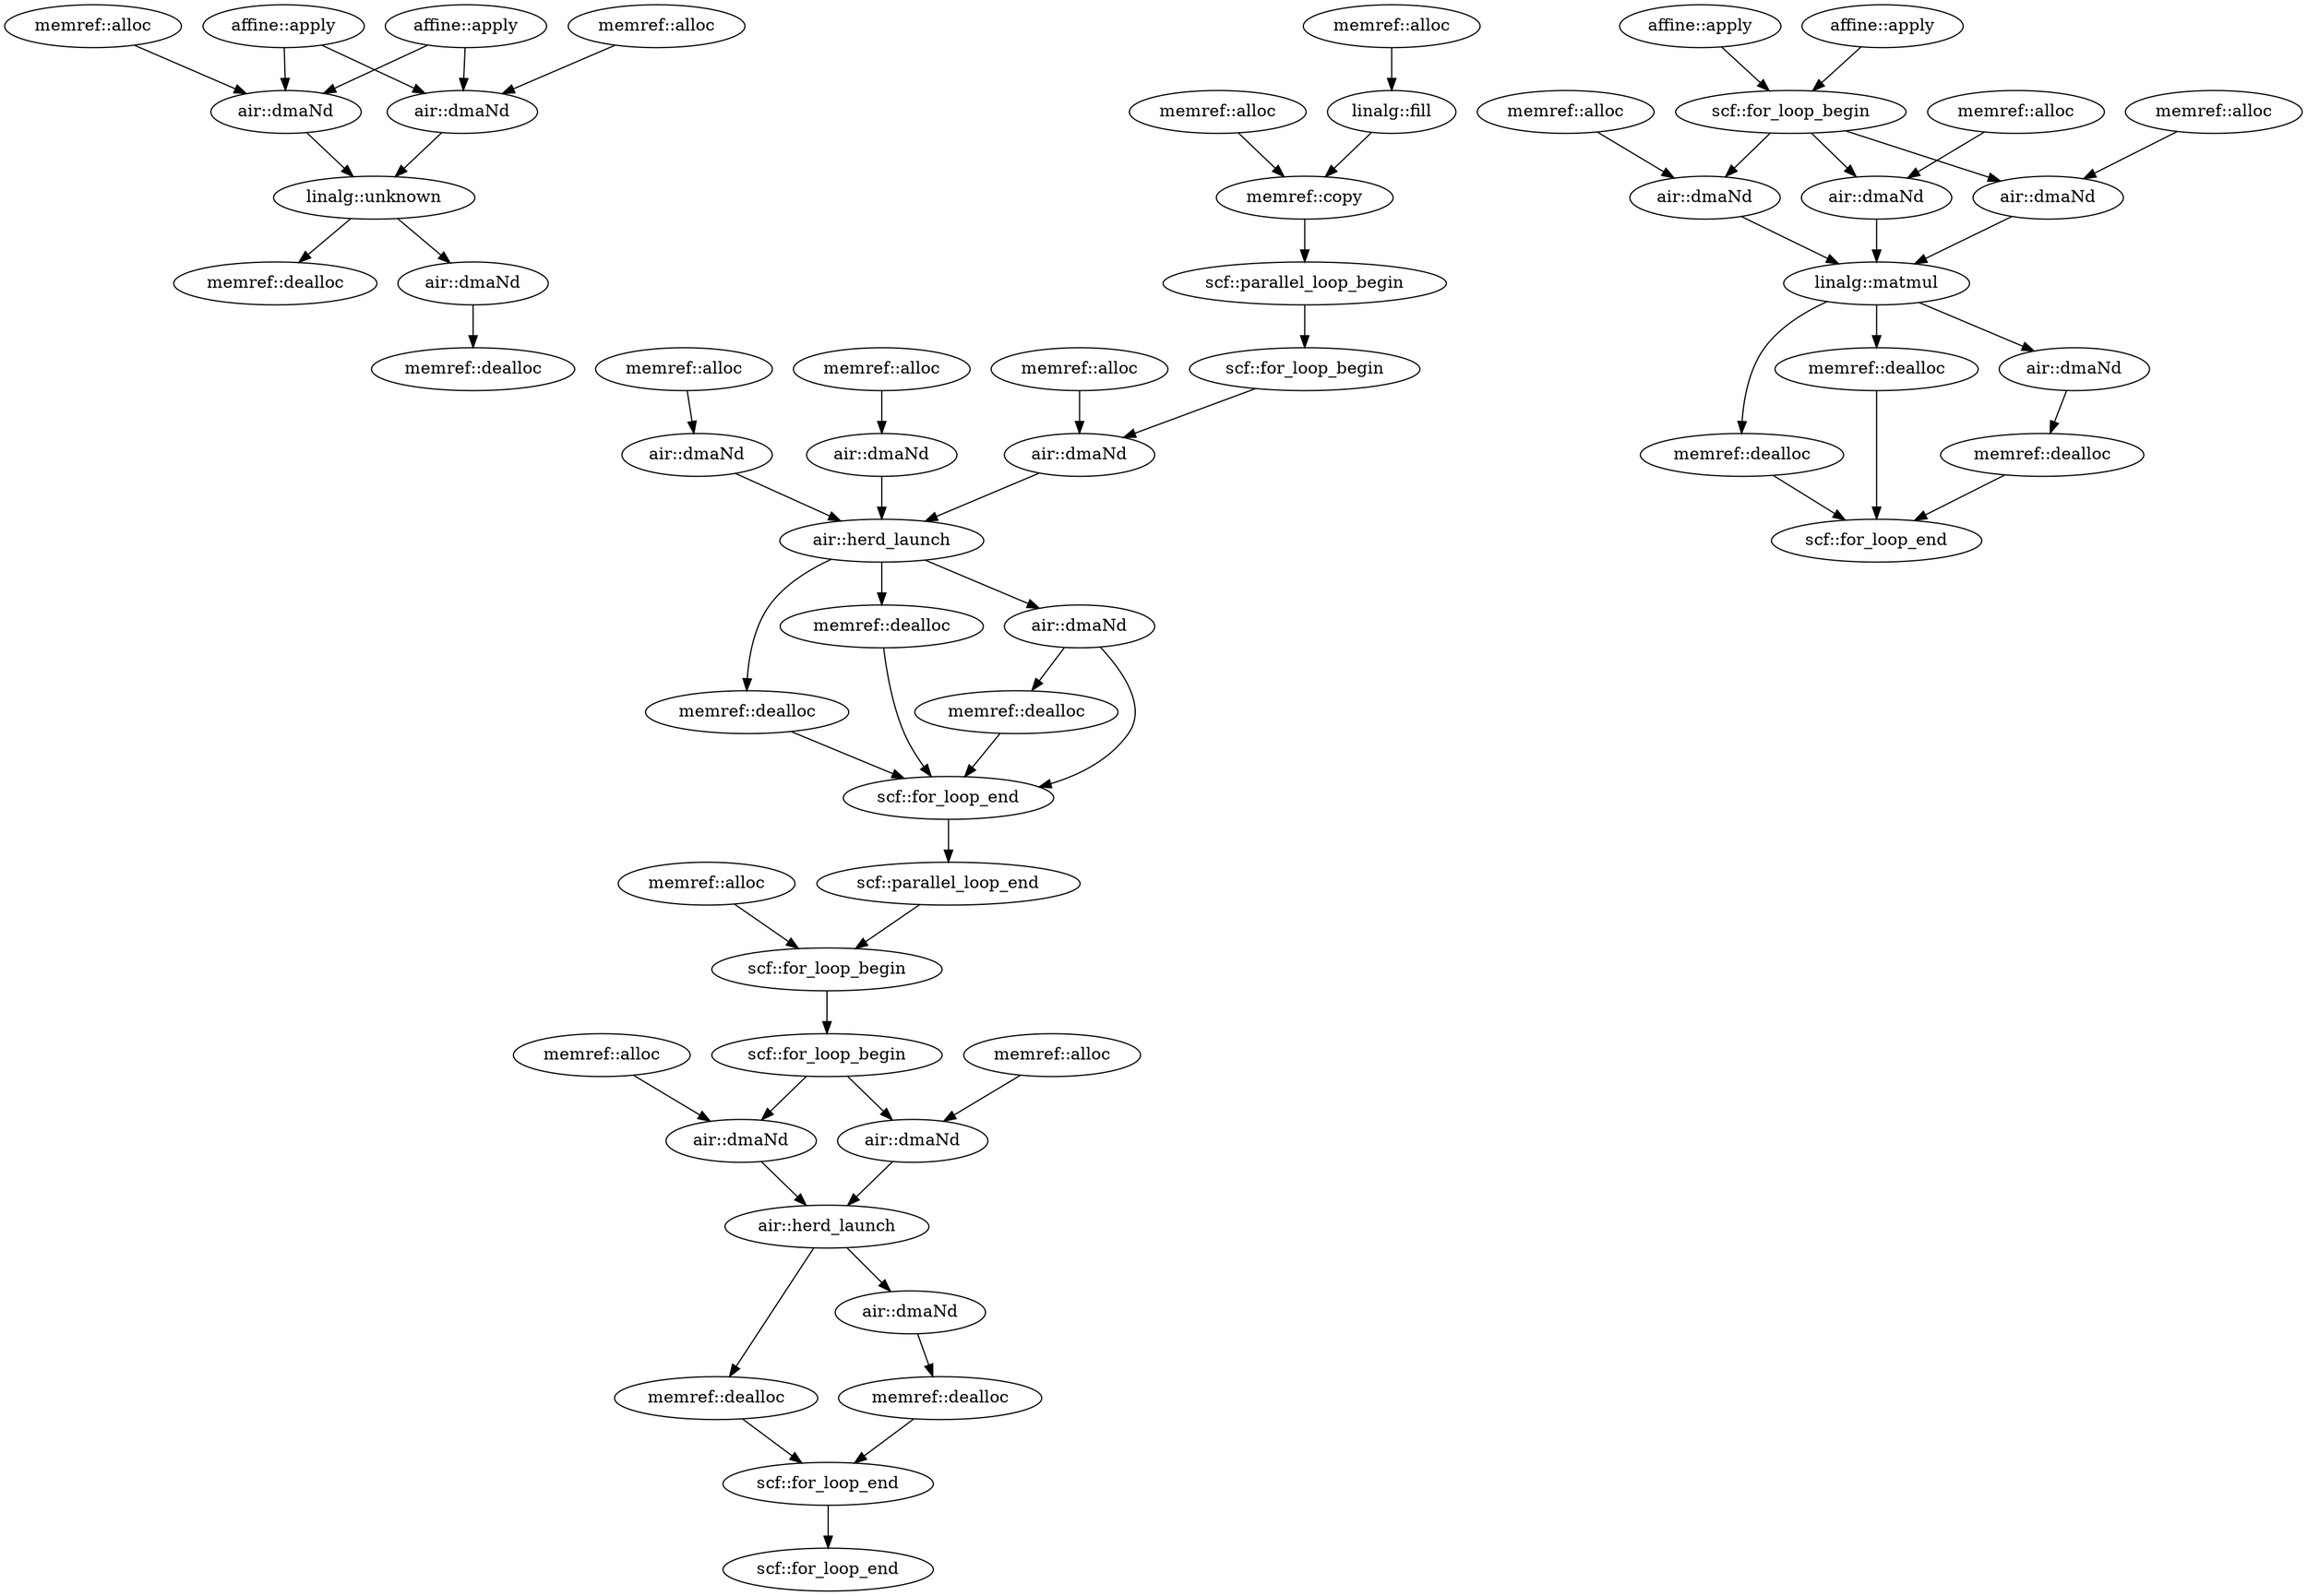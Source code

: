 digraph G {
0[label="memref::alloc"];
1[label="memref::alloc"];
2[label="affine::apply"];
3[label="affine::apply"];
4[label="air::dmaNd"];
5[label="air::dmaNd"];
6[label="linalg::unknown"];
7[label="memref::dealloc"];
8[label="air::dmaNd"];
9[label="memref::dealloc"];
10[label="memref::alloc"];
11[label="memref::alloc"];
12[label="memref::alloc"];
13[label="air::dmaNd"];
14[label="memref::alloc"];
15[label="memref::alloc"];
16[label="memref::alloc"];
17[label="affine::apply"];
18[label="air::dmaNd"];
19[label="affine::apply"];
20[label="air::dmaNd"];
21[label="air::dmaNd"];
22[label="linalg::matmul"];
23[label="memref::dealloc"];
24[label="memref::dealloc"];
25[label="air::dmaNd"];
26[label="memref::dealloc"];
27[label="memref::alloc"];
28[label="memref::alloc"];
29[label="air::dmaNd"];
30[label="memref::alloc"];
31[label="air::dmaNd"];
32[label="memref::alloc"];
33[label="memref::alloc"];
34[label="linalg::fill"];
35[label="memref::copy"];
36[label="air::dmaNd"];
37[label="air::herd_launch"];
38[label="memref::dealloc"];
39[label="memref::dealloc"];
40[label="air::dmaNd"];
41[label="air::dmaNd"];
42[label="air::herd_launch"];
43[label="memref::dealloc"];
44[label="air::dmaNd"];
45[label="memref::dealloc"];
46[label="memref::dealloc"];
47[label="scf::for_loop_end"];
48[label="scf::for_loop_begin"];
49[label="scf::for_loop_end"];
50[label="scf::for_loop_begin"];
51[label="scf::parallel_loop_end"];
52[label="scf::parallel_loop_begin"];
53[label="scf::for_loop_end"];
54[label="scf::for_loop_begin"];
55[label="scf::for_loop_end"];
56[label="scf::for_loop_begin"];
44->45 ;
42->43 ;
42->44 ;
41->42 ;
40->46 ;
37->38 ;
37->39 ;
37->40 ;
36->37 ;
34->35 ;
33->34 ;
32->35 ;
31->37 ;
30->31 ;
29->37 ;
28->29 ;
27->36 ;
25->26 ;
22->23 ;
22->24 ;
22->25 ;
21->22 ;
20->22 ;
18->22 ;
16->21 ;
15->18 ;
14->20 ;
13->42 ;
11->41 ;
10->13 ;
8->9 ;
6->7 ;
6->8 ;
5->6 ;
4->6 ;
3->4 ;
3->5 ;
2->4 ;
2->5 ;
1->5 ;
0->4 ;
24->47 ;
23->47 ;
26->47 ;
19->48 ;
48->20 ;
48->21 ;
17->48 ;
48->18 ;
39->49 ;
38->49 ;
46->49 ;
50->36 ;
40->49 ;
49->51 ;
35->52 ;
52->50 ;
43->53 ;
45->53 ;
54->41 ;
54->13 ;
53->55 ;
51->56 ;
56->54 ;
12->56 ;
}
